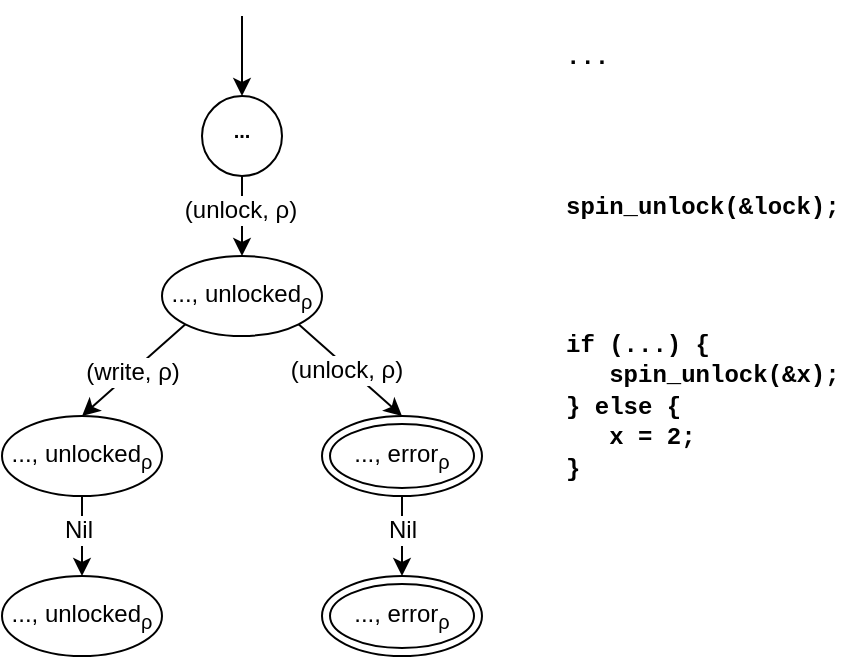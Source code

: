 <mxfile version="12.9.3" type="device"><diagram id="bZE76Elo-nLqv256qLl0" name="Page-1"><mxGraphModel dx="946" dy="642" grid="1" gridSize="10" guides="1" tooltips="1" connect="1" arrows="1" fold="1" page="1" pageScale="1" pageWidth="827" pageHeight="1169" math="0" shadow="0"><root><mxCell id="0"/><mxCell id="1" parent="0"/><mxCell id="WeEwtLU2YXuKKylON2Kn-1" value="" style="group" parent="1" vertex="1" connectable="0"><mxGeometry x="40" y="40" width="240" height="320" as="geometry"/></mxCell><mxCell id="5weSa2UVw71cW_7Agxid-22" value="&lt;font style=&quot;font-size: 12px&quot;&gt;...,&amp;nbsp;unlocked&lt;sub&gt;ρ&lt;/sub&gt;&lt;/font&gt;" style="ellipse;whiteSpace=wrap;html=1;fontSize=10;" parent="WeEwtLU2YXuKKylON2Kn-1" vertex="1"><mxGeometry x="80" y="120" width="80" height="40" as="geometry"/></mxCell><mxCell id="5weSa2UVw71cW_7Agxid-23" value="&lt;font style=&quot;font-size: 12px&quot;&gt;...,&amp;nbsp;unlocked&lt;sub&gt;ρ&lt;/sub&gt;&lt;/font&gt;" style="ellipse;whiteSpace=wrap;html=1;fontSize=10;" parent="WeEwtLU2YXuKKylON2Kn-1" vertex="1"><mxGeometry y="200" width="80" height="40" as="geometry"/></mxCell><mxCell id="5weSa2UVw71cW_7Agxid-38" style="rounded=0;orthogonalLoop=1;jettySize=auto;html=1;exitX=0;exitY=1;exitDx=0;exitDy=0;entryX=0.5;entryY=0;entryDx=0;entryDy=0;fontSize=10;" parent="WeEwtLU2YXuKKylON2Kn-1" source="5weSa2UVw71cW_7Agxid-22" target="5weSa2UVw71cW_7Agxid-23" edge="1"><mxGeometry relative="1" as="geometry"/></mxCell><mxCell id="5weSa2UVw71cW_7Agxid-43" value="&lt;span style=&quot;font-size: 12px&quot;&gt;(write,&amp;nbsp;ρ)&lt;/span&gt;" style="text;html=1;align=center;verticalAlign=middle;resizable=0;points=[];labelBackgroundColor=#ffffff;fontSize=10;" parent="5weSa2UVw71cW_7Agxid-38" vertex="1" connectable="0"><mxGeometry x="0.058" y="-1" relative="1" as="geometry"><mxPoint x="1" as="offset"/></mxGeometry></mxCell><mxCell id="5weSa2UVw71cW_7Agxid-24" value="&lt;font style=&quot;font-size: 12px&quot;&gt;&lt;span style=&quot;white-space: normal&quot;&gt;..., error&lt;/span&gt;&lt;span style=&quot;white-space: normal&quot;&gt;&lt;sub&gt;ρ&lt;/sub&gt;&lt;/span&gt;&lt;/font&gt;" style="ellipse;shape=doubleEllipse;whiteSpace=wrap;html=1;fontSize=10;" parent="WeEwtLU2YXuKKylON2Kn-1" vertex="1"><mxGeometry x="160" y="200" width="80" height="40" as="geometry"/></mxCell><mxCell id="5weSa2UVw71cW_7Agxid-39" style="rounded=0;orthogonalLoop=1;jettySize=auto;html=1;exitX=1;exitY=1;exitDx=0;exitDy=0;entryX=0.5;entryY=0;entryDx=0;entryDy=0;fontSize=10;" parent="WeEwtLU2YXuKKylON2Kn-1" source="5weSa2UVw71cW_7Agxid-22" target="5weSa2UVw71cW_7Agxid-24" edge="1"><mxGeometry relative="1" as="geometry"/></mxCell><mxCell id="5weSa2UVw71cW_7Agxid-44" value="&lt;span style=&quot;font-size: 12px&quot;&gt;(unlock,&amp;nbsp;ρ)&lt;/span&gt;" style="text;html=1;align=center;verticalAlign=middle;resizable=0;points=[];labelBackgroundColor=#ffffff;fontSize=10;" parent="5weSa2UVw71cW_7Agxid-39" vertex="1" connectable="0"><mxGeometry x="-0.105" y="1" relative="1" as="geometry"><mxPoint y="3.04" as="offset"/></mxGeometry></mxCell><mxCell id="5weSa2UVw71cW_7Agxid-25" value="&lt;font style=&quot;font-size: 12px&quot;&gt;&lt;span style=&quot;white-space: normal&quot;&gt;..., error&lt;/span&gt;&lt;span style=&quot;white-space: normal&quot;&gt;&lt;sub&gt;ρ&lt;/sub&gt;&lt;/span&gt;&lt;/font&gt;" style="ellipse;shape=doubleEllipse;whiteSpace=wrap;html=1;fontSize=10;" parent="WeEwtLU2YXuKKylON2Kn-1" vertex="1"><mxGeometry x="160" y="280" width="80" height="40" as="geometry"/></mxCell><mxCell id="5weSa2UVw71cW_7Agxid-41" style="rounded=0;orthogonalLoop=1;jettySize=auto;html=1;exitX=0.5;exitY=1;exitDx=0;exitDy=0;fontSize=10;entryX=0.5;entryY=0;entryDx=0;entryDy=0;" parent="WeEwtLU2YXuKKylON2Kn-1" source="5weSa2UVw71cW_7Agxid-23" target="iowEzdVCIUToP_R_yXYE-2" edge="1"><mxGeometry relative="1" as="geometry"><mxPoint x="40" y="280" as="targetPoint"/></mxGeometry></mxCell><mxCell id="5weSa2UVw71cW_7Agxid-45" value="&lt;font style=&quot;font-size: 12px&quot;&gt;Nil&lt;/font&gt;" style="text;html=1;align=center;verticalAlign=middle;resizable=0;points=[];labelBackgroundColor=#ffffff;fontSize=10;" parent="5weSa2UVw71cW_7Agxid-41" vertex="1" connectable="0"><mxGeometry x="-0.142" y="-2" relative="1" as="geometry"><mxPoint as="offset"/></mxGeometry></mxCell><mxCell id="5weSa2UVw71cW_7Agxid-40" style="rounded=0;orthogonalLoop=1;jettySize=auto;html=1;exitX=0.5;exitY=1;exitDx=0;exitDy=0;fontSize=10;entryX=0.5;entryY=0;entryDx=0;entryDy=0;" parent="WeEwtLU2YXuKKylON2Kn-1" source="5weSa2UVw71cW_7Agxid-24" target="5weSa2UVw71cW_7Agxid-25" edge="1"><mxGeometry relative="1" as="geometry"><mxPoint x="210" y="270" as="targetPoint"/></mxGeometry></mxCell><mxCell id="5weSa2UVw71cW_7Agxid-46" value="&lt;font style=&quot;font-size: 12px&quot;&gt;Nil&lt;/font&gt;" style="text;html=1;align=center;verticalAlign=middle;resizable=0;points=[];labelBackgroundColor=#ffffff;fontSize=10;" parent="5weSa2UVw71cW_7Agxid-40" vertex="1" connectable="0"><mxGeometry x="-0.121" y="1" relative="1" as="geometry"><mxPoint x="-1" y="-1" as="offset"/></mxGeometry></mxCell><mxCell id="5weSa2UVw71cW_7Agxid-29" value="" style="endArrow=classic;html=1;exitX=0.5;exitY=1;exitDx=0;exitDy=0;entryX=0.5;entryY=0;entryDx=0;entryDy=0;" parent="WeEwtLU2YXuKKylON2Kn-1" target="5weSa2UVw71cW_7Agxid-31" edge="1"><mxGeometry width="50" height="50" relative="1" as="geometry"><mxPoint x="120" as="sourcePoint"/><mxPoint x="140" y="90" as="targetPoint"/></mxGeometry></mxCell><mxCell id="5weSa2UVw71cW_7Agxid-37" style="edgeStyle=orthogonalEdgeStyle;rounded=0;orthogonalLoop=1;jettySize=auto;html=1;exitX=0.5;exitY=1;exitDx=0;exitDy=0;entryX=0.5;entryY=0;entryDx=0;entryDy=0;fontSize=10;" parent="WeEwtLU2YXuKKylON2Kn-1" source="5weSa2UVw71cW_7Agxid-31" target="5weSa2UVw71cW_7Agxid-22" edge="1"><mxGeometry relative="1" as="geometry"/></mxCell><mxCell id="5weSa2UVw71cW_7Agxid-42" value="&lt;span style=&quot;font-size: 12px&quot;&gt;(unlock, ρ)&lt;/span&gt;" style="text;html=1;align=center;verticalAlign=middle;resizable=0;points=[];labelBackgroundColor=#ffffff;fontSize=10;" parent="5weSa2UVw71cW_7Agxid-37" vertex="1" connectable="0"><mxGeometry x="-0.15" y="-1" relative="1" as="geometry"><mxPoint as="offset"/></mxGeometry></mxCell><mxCell id="5weSa2UVw71cW_7Agxid-31" value="&lt;sup&gt;...&lt;/sup&gt;" style="ellipse;whiteSpace=wrap;html=1;aspect=fixed;fontStyle=1" parent="WeEwtLU2YXuKKylON2Kn-1" vertex="1"><mxGeometry x="100" y="40" width="40" height="40" as="geometry"/></mxCell><mxCell id="iowEzdVCIUToP_R_yXYE-2" value="&lt;font style=&quot;font-size: 12px&quot;&gt;...,&amp;nbsp;unlocked&lt;sub&gt;ρ&lt;/sub&gt;&lt;/font&gt;" style="ellipse;whiteSpace=wrap;html=1;fontSize=10;" parent="WeEwtLU2YXuKKylON2Kn-1" vertex="1"><mxGeometry y="280" width="80" height="40" as="geometry"/></mxCell><mxCell id="5YqMs9lKsDn86f2Dka1f-2" value="" style="group" vertex="1" connectable="0" parent="1"><mxGeometry x="320" y="50" width="150" height="225" as="geometry"/></mxCell><mxCell id="Pvk2FdC-aQeLnYgF8jgj-7" value="&lt;font face=&quot;Courier New&quot;&gt;spin_unlock(&amp;amp;lock);&lt;/font&gt;" style="text;html=1;align=left;verticalAlign=middle;resizable=0;points=[];autosize=1;fontStyle=1" parent="5YqMs9lKsDn86f2Dka1f-2" vertex="1"><mxGeometry y="75" width="150" height="20" as="geometry"/></mxCell><mxCell id="Pvk2FdC-aQeLnYgF8jgj-14" value="&lt;font face=&quot;Courier New&quot;&gt;if (...) { &lt;br&gt;&amp;nbsp; &amp;nbsp;spin_unlock(&amp;amp;x);&lt;/font&gt;&lt;font face=&quot;Courier New&quot;&gt;&lt;br&gt;} else { &lt;br&gt;&amp;nbsp; &amp;nbsp;x = 2;&lt;/font&gt;&lt;font face=&quot;Courier New&quot;&gt;&lt;br&gt;}&lt;/font&gt;" style="text;html=1;align=left;verticalAlign=middle;resizable=0;points=[];autosize=1;fontStyle=1" parent="5YqMs9lKsDn86f2Dka1f-2" vertex="1"><mxGeometry y="145" width="150" height="80" as="geometry"/></mxCell><mxCell id="5YqMs9lKsDn86f2Dka1f-1" value="&lt;font face=&quot;Courier New&quot;&gt;...&lt;/font&gt;" style="text;html=1;align=left;verticalAlign=middle;resizable=0;points=[];autosize=1;fontStyle=1" vertex="1" parent="5YqMs9lKsDn86f2Dka1f-2"><mxGeometry width="40" height="20" as="geometry"/></mxCell></root></mxGraphModel></diagram></mxfile>